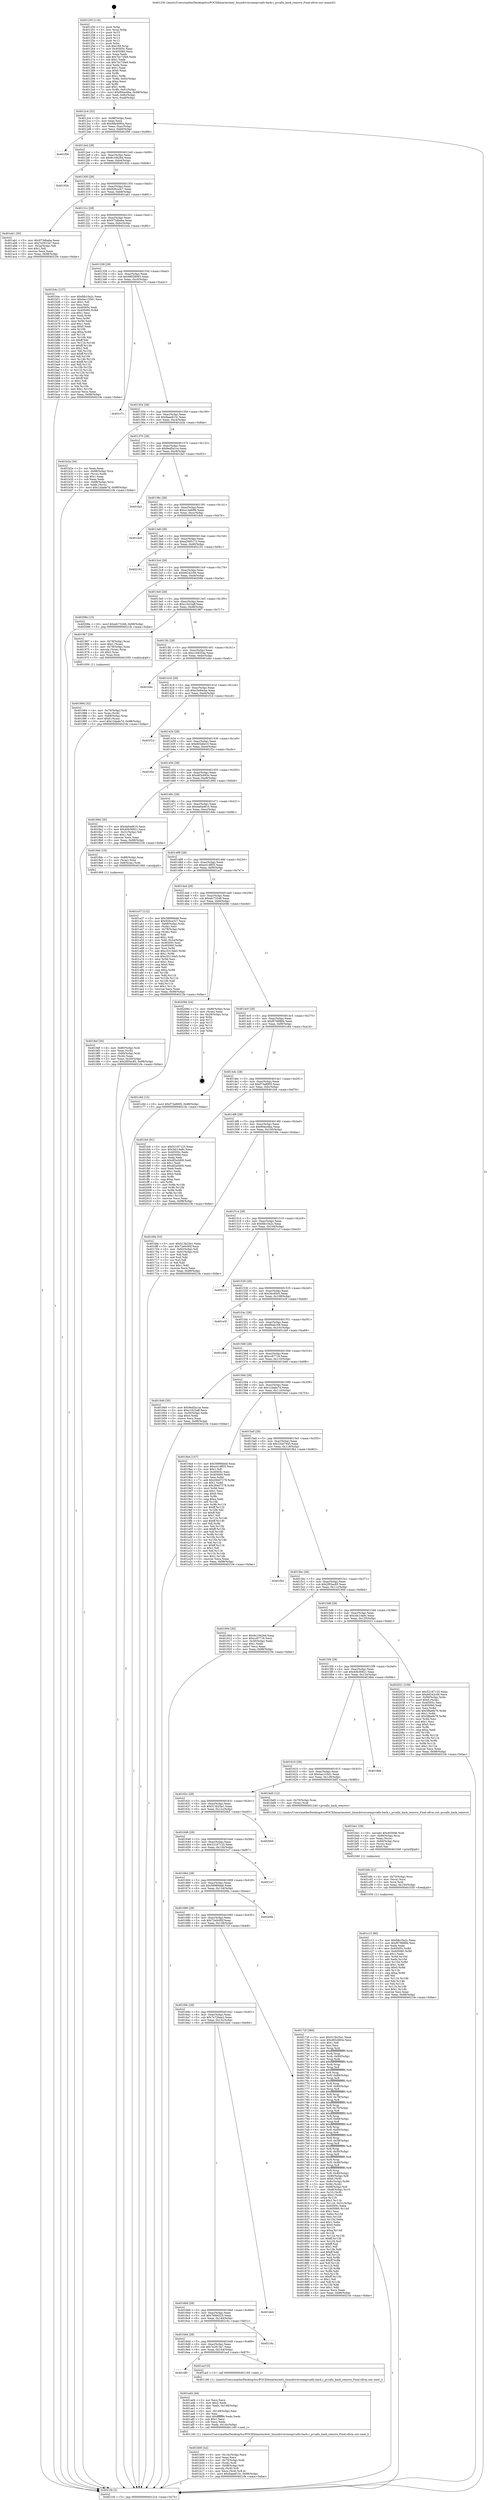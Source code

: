 digraph "0x401250" {
  label = "0x401250 (/mnt/c/Users/mathe/Desktop/tcc/POCII/binaries/extr_linuxdriversxenpvcalls-back.c_pvcalls_back_remove_Final-ollvm.out::main(0))"
  labelloc = "t"
  node[shape=record]

  Entry [label="",width=0.3,height=0.3,shape=circle,fillcolor=black,style=filled]
  "0x4012c4" [label="{
     0x4012c4 [32]\l
     | [instrs]\l
     &nbsp;&nbsp;0x4012c4 \<+6\>: mov -0x98(%rbp),%eax\l
     &nbsp;&nbsp;0x4012ca \<+2\>: mov %eax,%ecx\l
     &nbsp;&nbsp;0x4012cc \<+6\>: sub $0x88a4695a,%ecx\l
     &nbsp;&nbsp;0x4012d2 \<+6\>: mov %eax,-0xac(%rbp)\l
     &nbsp;&nbsp;0x4012d8 \<+6\>: mov %ecx,-0xb0(%rbp)\l
     &nbsp;&nbsp;0x4012de \<+6\>: je 0000000000401f56 \<main+0xd06\>\l
  }"]
  "0x401f56" [label="{
     0x401f56\l
  }", style=dashed]
  "0x4012e4" [label="{
     0x4012e4 [28]\l
     | [instrs]\l
     &nbsp;&nbsp;0x4012e4 \<+5\>: jmp 00000000004012e9 \<main+0x99\>\l
     &nbsp;&nbsp;0x4012e9 \<+6\>: mov -0xac(%rbp),%eax\l
     &nbsp;&nbsp;0x4012ef \<+5\>: sub $0x8c10b26d,%eax\l
     &nbsp;&nbsp;0x4012f4 \<+6\>: mov %eax,-0xb4(%rbp)\l
     &nbsp;&nbsp;0x4012fa \<+6\>: je 000000000040192b \<main+0x6db\>\l
  }"]
  Exit [label="",width=0.3,height=0.3,shape=circle,fillcolor=black,style=filled,peripheries=2]
  "0x40192b" [label="{
     0x40192b\l
  }", style=dashed]
  "0x401300" [label="{
     0x401300 [28]\l
     | [instrs]\l
     &nbsp;&nbsp;0x401300 \<+5\>: jmp 0000000000401305 \<main+0xb5\>\l
     &nbsp;&nbsp;0x401305 \<+6\>: mov -0xac(%rbp),%eax\l
     &nbsp;&nbsp;0x40130b \<+5\>: sub $0x926ca3c7,%eax\l
     &nbsp;&nbsp;0x401310 \<+6\>: mov %eax,-0xb8(%rbp)\l
     &nbsp;&nbsp;0x401316 \<+6\>: je 0000000000401ab1 \<main+0x861\>\l
  }"]
  "0x401c13" [label="{
     0x401c13 [90]\l
     | [instrs]\l
     &nbsp;&nbsp;0x401c13 \<+5\>: mov $0xfdb10a2c,%eax\l
     &nbsp;&nbsp;0x401c18 \<+5\>: mov $0xf078886b,%esi\l
     &nbsp;&nbsp;0x401c1d \<+2\>: xor %edx,%edx\l
     &nbsp;&nbsp;0x401c1f \<+8\>: mov 0x40505c,%r8d\l
     &nbsp;&nbsp;0x401c27 \<+8\>: mov 0x405060,%r9d\l
     &nbsp;&nbsp;0x401c2f \<+3\>: sub $0x1,%edx\l
     &nbsp;&nbsp;0x401c32 \<+3\>: mov %r8d,%r10d\l
     &nbsp;&nbsp;0x401c35 \<+3\>: add %edx,%r10d\l
     &nbsp;&nbsp;0x401c38 \<+4\>: imul %r10d,%r8d\l
     &nbsp;&nbsp;0x401c3c \<+4\>: and $0x1,%r8d\l
     &nbsp;&nbsp;0x401c40 \<+4\>: cmp $0x0,%r8d\l
     &nbsp;&nbsp;0x401c44 \<+4\>: sete %r11b\l
     &nbsp;&nbsp;0x401c48 \<+4\>: cmp $0xa,%r9d\l
     &nbsp;&nbsp;0x401c4c \<+3\>: setl %bl\l
     &nbsp;&nbsp;0x401c4f \<+3\>: mov %r11b,%r14b\l
     &nbsp;&nbsp;0x401c52 \<+3\>: and %bl,%r14b\l
     &nbsp;&nbsp;0x401c55 \<+3\>: xor %bl,%r11b\l
     &nbsp;&nbsp;0x401c58 \<+3\>: or %r11b,%r14b\l
     &nbsp;&nbsp;0x401c5b \<+4\>: test $0x1,%r14b\l
     &nbsp;&nbsp;0x401c5f \<+3\>: cmovne %esi,%eax\l
     &nbsp;&nbsp;0x401c62 \<+6\>: mov %eax,-0x98(%rbp)\l
     &nbsp;&nbsp;0x401c68 \<+5\>: jmp 00000000004021fe \<main+0xfae\>\l
  }"]
  "0x401ab1" [label="{
     0x401ab1 [30]\l
     | [instrs]\l
     &nbsp;&nbsp;0x401ab1 \<+5\>: mov $0x973dbaba,%eax\l
     &nbsp;&nbsp;0x401ab6 \<+5\>: mov $0x7e2913a7,%ecx\l
     &nbsp;&nbsp;0x401abb \<+3\>: mov -0x2a(%rbp),%dl\l
     &nbsp;&nbsp;0x401abe \<+3\>: test $0x1,%dl\l
     &nbsp;&nbsp;0x401ac1 \<+3\>: cmovne %ecx,%eax\l
     &nbsp;&nbsp;0x401ac4 \<+6\>: mov %eax,-0x98(%rbp)\l
     &nbsp;&nbsp;0x401aca \<+5\>: jmp 00000000004021fe \<main+0xfae\>\l
  }"]
  "0x40131c" [label="{
     0x40131c [28]\l
     | [instrs]\l
     &nbsp;&nbsp;0x40131c \<+5\>: jmp 0000000000401321 \<main+0xd1\>\l
     &nbsp;&nbsp;0x401321 \<+6\>: mov -0xac(%rbp),%eax\l
     &nbsp;&nbsp;0x401327 \<+5\>: sub $0x973dbaba,%eax\l
     &nbsp;&nbsp;0x40132c \<+6\>: mov %eax,-0xbc(%rbp)\l
     &nbsp;&nbsp;0x401332 \<+6\>: je 0000000000401b4c \<main+0x8fc\>\l
  }"]
  "0x401bfe" [label="{
     0x401bfe [21]\l
     | [instrs]\l
     &nbsp;&nbsp;0x401bfe \<+4\>: mov -0x70(%rbp),%rcx\l
     &nbsp;&nbsp;0x401c02 \<+3\>: mov (%rcx),%rcx\l
     &nbsp;&nbsp;0x401c05 \<+3\>: mov %rcx,%rdi\l
     &nbsp;&nbsp;0x401c08 \<+6\>: mov %eax,-0x150(%rbp)\l
     &nbsp;&nbsp;0x401c0e \<+5\>: call 0000000000401030 \<free@plt\>\l
     | [calls]\l
     &nbsp;&nbsp;0x401030 \{1\} (unknown)\l
  }"]
  "0x401b4c" [label="{
     0x401b4c [137]\l
     | [instrs]\l
     &nbsp;&nbsp;0x401b4c \<+5\>: mov $0xfdb10a2c,%eax\l
     &nbsp;&nbsp;0x401b51 \<+5\>: mov $0x4ac155d1,%ecx\l
     &nbsp;&nbsp;0x401b56 \<+2\>: mov $0x1,%dl\l
     &nbsp;&nbsp;0x401b58 \<+2\>: xor %esi,%esi\l
     &nbsp;&nbsp;0x401b5a \<+7\>: mov 0x40505c,%edi\l
     &nbsp;&nbsp;0x401b61 \<+8\>: mov 0x405060,%r8d\l
     &nbsp;&nbsp;0x401b69 \<+3\>: sub $0x1,%esi\l
     &nbsp;&nbsp;0x401b6c \<+3\>: mov %edi,%r9d\l
     &nbsp;&nbsp;0x401b6f \<+3\>: add %esi,%r9d\l
     &nbsp;&nbsp;0x401b72 \<+4\>: imul %r9d,%edi\l
     &nbsp;&nbsp;0x401b76 \<+3\>: and $0x1,%edi\l
     &nbsp;&nbsp;0x401b79 \<+3\>: cmp $0x0,%edi\l
     &nbsp;&nbsp;0x401b7c \<+4\>: sete %r10b\l
     &nbsp;&nbsp;0x401b80 \<+4\>: cmp $0xa,%r8d\l
     &nbsp;&nbsp;0x401b84 \<+4\>: setl %r11b\l
     &nbsp;&nbsp;0x401b88 \<+3\>: mov %r10b,%bl\l
     &nbsp;&nbsp;0x401b8b \<+3\>: xor $0xff,%bl\l
     &nbsp;&nbsp;0x401b8e \<+3\>: mov %r11b,%r14b\l
     &nbsp;&nbsp;0x401b91 \<+4\>: xor $0xff,%r14b\l
     &nbsp;&nbsp;0x401b95 \<+3\>: xor $0x1,%dl\l
     &nbsp;&nbsp;0x401b98 \<+3\>: mov %bl,%r15b\l
     &nbsp;&nbsp;0x401b9b \<+4\>: and $0xff,%r15b\l
     &nbsp;&nbsp;0x401b9f \<+3\>: and %dl,%r10b\l
     &nbsp;&nbsp;0x401ba2 \<+3\>: mov %r14b,%r12b\l
     &nbsp;&nbsp;0x401ba5 \<+4\>: and $0xff,%r12b\l
     &nbsp;&nbsp;0x401ba9 \<+3\>: and %dl,%r11b\l
     &nbsp;&nbsp;0x401bac \<+3\>: or %r10b,%r15b\l
     &nbsp;&nbsp;0x401baf \<+3\>: or %r11b,%r12b\l
     &nbsp;&nbsp;0x401bb2 \<+3\>: xor %r12b,%r15b\l
     &nbsp;&nbsp;0x401bb5 \<+3\>: or %r14b,%bl\l
     &nbsp;&nbsp;0x401bb8 \<+3\>: xor $0xff,%bl\l
     &nbsp;&nbsp;0x401bbb \<+3\>: or $0x1,%dl\l
     &nbsp;&nbsp;0x401bbe \<+2\>: and %dl,%bl\l
     &nbsp;&nbsp;0x401bc0 \<+3\>: or %bl,%r15b\l
     &nbsp;&nbsp;0x401bc3 \<+4\>: test $0x1,%r15b\l
     &nbsp;&nbsp;0x401bc7 \<+3\>: cmovne %ecx,%eax\l
     &nbsp;&nbsp;0x401bca \<+6\>: mov %eax,-0x98(%rbp)\l
     &nbsp;&nbsp;0x401bd0 \<+5\>: jmp 00000000004021fe \<main+0xfae\>\l
  }"]
  "0x401338" [label="{
     0x401338 [28]\l
     | [instrs]\l
     &nbsp;&nbsp;0x401338 \<+5\>: jmp 000000000040133d \<main+0xed\>\l
     &nbsp;&nbsp;0x40133d \<+6\>: mov -0xac(%rbp),%eax\l
     &nbsp;&nbsp;0x401343 \<+5\>: sub $0x98028063,%eax\l
     &nbsp;&nbsp;0x401348 \<+6\>: mov %eax,-0xc0(%rbp)\l
     &nbsp;&nbsp;0x40134e \<+6\>: je 0000000000401c7c \<main+0xa2c\>\l
  }"]
  "0x401be1" [label="{
     0x401be1 [29]\l
     | [instrs]\l
     &nbsp;&nbsp;0x401be1 \<+10\>: movabs $0x4030d6,%rdi\l
     &nbsp;&nbsp;0x401beb \<+4\>: mov -0x60(%rbp),%rcx\l
     &nbsp;&nbsp;0x401bef \<+2\>: mov %eax,(%rcx)\l
     &nbsp;&nbsp;0x401bf1 \<+4\>: mov -0x60(%rbp),%rcx\l
     &nbsp;&nbsp;0x401bf5 \<+2\>: mov (%rcx),%esi\l
     &nbsp;&nbsp;0x401bf7 \<+2\>: mov $0x0,%al\l
     &nbsp;&nbsp;0x401bf9 \<+5\>: call 0000000000401040 \<printf@plt\>\l
     | [calls]\l
     &nbsp;&nbsp;0x401040 \{1\} (unknown)\l
  }"]
  "0x401c7c" [label="{
     0x401c7c\l
  }", style=dashed]
  "0x401354" [label="{
     0x401354 [28]\l
     | [instrs]\l
     &nbsp;&nbsp;0x401354 \<+5\>: jmp 0000000000401359 \<main+0x109\>\l
     &nbsp;&nbsp;0x401359 \<+6\>: mov -0xac(%rbp),%eax\l
     &nbsp;&nbsp;0x40135f \<+5\>: sub $0x9aae615c,%eax\l
     &nbsp;&nbsp;0x401364 \<+6\>: mov %eax,-0xc4(%rbp)\l
     &nbsp;&nbsp;0x40136a \<+6\>: je 0000000000401b2a \<main+0x8da\>\l
  }"]
  "0x401b00" [label="{
     0x401b00 [42]\l
     | [instrs]\l
     &nbsp;&nbsp;0x401b00 \<+6\>: mov -0x14c(%rbp),%ecx\l
     &nbsp;&nbsp;0x401b06 \<+3\>: imul %eax,%ecx\l
     &nbsp;&nbsp;0x401b09 \<+4\>: mov -0x70(%rbp),%rdi\l
     &nbsp;&nbsp;0x401b0d \<+3\>: mov (%rdi),%rdi\l
     &nbsp;&nbsp;0x401b10 \<+4\>: mov -0x68(%rbp),%r8\l
     &nbsp;&nbsp;0x401b14 \<+3\>: movslq (%r8),%r8\l
     &nbsp;&nbsp;0x401b17 \<+4\>: mov %ecx,(%rdi,%r8,4)\l
     &nbsp;&nbsp;0x401b1b \<+10\>: movl $0x9aae615c,-0x98(%rbp)\l
     &nbsp;&nbsp;0x401b25 \<+5\>: jmp 00000000004021fe \<main+0xfae\>\l
  }"]
  "0x401b2a" [label="{
     0x401b2a [34]\l
     | [instrs]\l
     &nbsp;&nbsp;0x401b2a \<+2\>: xor %eax,%eax\l
     &nbsp;&nbsp;0x401b2c \<+4\>: mov -0x68(%rbp),%rcx\l
     &nbsp;&nbsp;0x401b30 \<+2\>: mov (%rcx),%edx\l
     &nbsp;&nbsp;0x401b32 \<+3\>: sub $0x1,%eax\l
     &nbsp;&nbsp;0x401b35 \<+2\>: sub %eax,%edx\l
     &nbsp;&nbsp;0x401b37 \<+4\>: mov -0x68(%rbp),%rcx\l
     &nbsp;&nbsp;0x401b3b \<+2\>: mov %edx,(%rcx)\l
     &nbsp;&nbsp;0x401b3d \<+10\>: movl $0x12dade7d,-0x98(%rbp)\l
     &nbsp;&nbsp;0x401b47 \<+5\>: jmp 00000000004021fe \<main+0xfae\>\l
  }"]
  "0x401370" [label="{
     0x401370 [28]\l
     | [instrs]\l
     &nbsp;&nbsp;0x401370 \<+5\>: jmp 0000000000401375 \<main+0x125\>\l
     &nbsp;&nbsp;0x401375 \<+6\>: mov -0xac(%rbp),%eax\l
     &nbsp;&nbsp;0x40137b \<+5\>: sub $0x9ed5a1ce,%eax\l
     &nbsp;&nbsp;0x401380 \<+6\>: mov %eax,-0xc8(%rbp)\l
     &nbsp;&nbsp;0x401386 \<+6\>: je 0000000000401fa3 \<main+0xd53\>\l
  }"]
  "0x401ad4" [label="{
     0x401ad4 [44]\l
     | [instrs]\l
     &nbsp;&nbsp;0x401ad4 \<+2\>: xor %ecx,%ecx\l
     &nbsp;&nbsp;0x401ad6 \<+5\>: mov $0x2,%edx\l
     &nbsp;&nbsp;0x401adb \<+6\>: mov %edx,-0x148(%rbp)\l
     &nbsp;&nbsp;0x401ae1 \<+1\>: cltd\l
     &nbsp;&nbsp;0x401ae2 \<+6\>: mov -0x148(%rbp),%esi\l
     &nbsp;&nbsp;0x401ae8 \<+2\>: idiv %esi\l
     &nbsp;&nbsp;0x401aea \<+6\>: imul $0xfffffffe,%edx,%edx\l
     &nbsp;&nbsp;0x401af0 \<+3\>: sub $0x1,%ecx\l
     &nbsp;&nbsp;0x401af3 \<+2\>: sub %ecx,%edx\l
     &nbsp;&nbsp;0x401af5 \<+6\>: mov %edx,-0x14c(%rbp)\l
     &nbsp;&nbsp;0x401afb \<+5\>: call 0000000000401160 \<next_i\>\l
     | [calls]\l
     &nbsp;&nbsp;0x401160 \{1\} (/mnt/c/Users/mathe/Desktop/tcc/POCII/binaries/extr_linuxdriversxenpvcalls-back.c_pvcalls_back_remove_Final-ollvm.out::next_i)\l
  }"]
  "0x401fa3" [label="{
     0x401fa3\l
  }", style=dashed]
  "0x40138c" [label="{
     0x40138c [28]\l
     | [instrs]\l
     &nbsp;&nbsp;0x40138c \<+5\>: jmp 0000000000401391 \<main+0x141\>\l
     &nbsp;&nbsp;0x401391 \<+6\>: mov -0xac(%rbp),%eax\l
     &nbsp;&nbsp;0x401397 \<+5\>: sub $0xa12a60f6,%eax\l
     &nbsp;&nbsp;0x40139c \<+6\>: mov %eax,-0xcc(%rbp)\l
     &nbsp;&nbsp;0x4013a2 \<+6\>: je 0000000000401dc6 \<main+0xb76\>\l
  }"]
  "0x4016f0" [label="{
     0x4016f0\l
  }", style=dashed]
  "0x401dc6" [label="{
     0x401dc6\l
  }", style=dashed]
  "0x4013a8" [label="{
     0x4013a8 [28]\l
     | [instrs]\l
     &nbsp;&nbsp;0x4013a8 \<+5\>: jmp 00000000004013ad \<main+0x15d\>\l
     &nbsp;&nbsp;0x4013ad \<+6\>: mov -0xac(%rbp),%eax\l
     &nbsp;&nbsp;0x4013b3 \<+5\>: sub $0xa2695173,%eax\l
     &nbsp;&nbsp;0x4013b8 \<+6\>: mov %eax,-0xd0(%rbp)\l
     &nbsp;&nbsp;0x4013be \<+6\>: je 0000000000402191 \<main+0xf41\>\l
  }"]
  "0x401acf" [label="{
     0x401acf [5]\l
     | [instrs]\l
     &nbsp;&nbsp;0x401acf \<+5\>: call 0000000000401160 \<next_i\>\l
     | [calls]\l
     &nbsp;&nbsp;0x401160 \{1\} (/mnt/c/Users/mathe/Desktop/tcc/POCII/binaries/extr_linuxdriversxenpvcalls-back.c_pvcalls_back_remove_Final-ollvm.out::next_i)\l
  }"]
  "0x402191" [label="{
     0x402191\l
  }", style=dashed]
  "0x4013c4" [label="{
     0x4013c4 [28]\l
     | [instrs]\l
     &nbsp;&nbsp;0x4013c4 \<+5\>: jmp 00000000004013c9 \<main+0x179\>\l
     &nbsp;&nbsp;0x4013c9 \<+6\>: mov -0xac(%rbp),%eax\l
     &nbsp;&nbsp;0x4013cf \<+5\>: sub $0xb6242c06,%eax\l
     &nbsp;&nbsp;0x4013d4 \<+6\>: mov %eax,-0xd4(%rbp)\l
     &nbsp;&nbsp;0x4013da \<+6\>: je 000000000040208e \<main+0xe3e\>\l
  }"]
  "0x4016d4" [label="{
     0x4016d4 [28]\l
     | [instrs]\l
     &nbsp;&nbsp;0x4016d4 \<+5\>: jmp 00000000004016d9 \<main+0x489\>\l
     &nbsp;&nbsp;0x4016d9 \<+6\>: mov -0xac(%rbp),%eax\l
     &nbsp;&nbsp;0x4016df \<+5\>: sub $0x7e2913a7,%eax\l
     &nbsp;&nbsp;0x4016e4 \<+6\>: mov %eax,-0x144(%rbp)\l
     &nbsp;&nbsp;0x4016ea \<+6\>: je 0000000000401acf \<main+0x87f\>\l
  }"]
  "0x40208e" [label="{
     0x40208e [15]\l
     | [instrs]\l
     &nbsp;&nbsp;0x40208e \<+10\>: movl $0xefc73248,-0x98(%rbp)\l
     &nbsp;&nbsp;0x402098 \<+5\>: jmp 00000000004021fe \<main+0xfae\>\l
  }"]
  "0x4013e0" [label="{
     0x4013e0 [28]\l
     | [instrs]\l
     &nbsp;&nbsp;0x4013e0 \<+5\>: jmp 00000000004013e5 \<main+0x195\>\l
     &nbsp;&nbsp;0x4013e5 \<+6\>: mov -0xac(%rbp),%eax\l
     &nbsp;&nbsp;0x4013eb \<+5\>: sub $0xc1622aff,%eax\l
     &nbsp;&nbsp;0x4013f0 \<+6\>: mov %eax,-0xd8(%rbp)\l
     &nbsp;&nbsp;0x4013f6 \<+6\>: je 0000000000401967 \<main+0x717\>\l
  }"]
  "0x40216c" [label="{
     0x40216c\l
  }", style=dashed]
  "0x401967" [label="{
     0x401967 [29]\l
     | [instrs]\l
     &nbsp;&nbsp;0x401967 \<+4\>: mov -0x78(%rbp),%rax\l
     &nbsp;&nbsp;0x40196b \<+6\>: movl $0x1,(%rax)\l
     &nbsp;&nbsp;0x401971 \<+4\>: mov -0x78(%rbp),%rax\l
     &nbsp;&nbsp;0x401975 \<+3\>: movslq (%rax),%rax\l
     &nbsp;&nbsp;0x401978 \<+4\>: shl $0x2,%rax\l
     &nbsp;&nbsp;0x40197c \<+3\>: mov %rax,%rdi\l
     &nbsp;&nbsp;0x40197f \<+5\>: call 0000000000401050 \<malloc@plt\>\l
     | [calls]\l
     &nbsp;&nbsp;0x401050 \{1\} (unknown)\l
  }"]
  "0x4013fc" [label="{
     0x4013fc [28]\l
     | [instrs]\l
     &nbsp;&nbsp;0x4013fc \<+5\>: jmp 0000000000401401 \<main+0x1b1\>\l
     &nbsp;&nbsp;0x401401 \<+6\>: mov -0xac(%rbp),%eax\l
     &nbsp;&nbsp;0x401407 \<+5\>: sub $0xc194554e,%eax\l
     &nbsp;&nbsp;0x40140c \<+6\>: mov %eax,-0xdc(%rbp)\l
     &nbsp;&nbsp;0x401412 \<+6\>: je 0000000000401d4c \<main+0xafc\>\l
  }"]
  "0x4016b8" [label="{
     0x4016b8 [28]\l
     | [instrs]\l
     &nbsp;&nbsp;0x4016b8 \<+5\>: jmp 00000000004016bd \<main+0x46d\>\l
     &nbsp;&nbsp;0x4016bd \<+6\>: mov -0xac(%rbp),%eax\l
     &nbsp;&nbsp;0x4016c3 \<+5\>: sub $0x7bfdd325,%eax\l
     &nbsp;&nbsp;0x4016c8 \<+6\>: mov %eax,-0x140(%rbp)\l
     &nbsp;&nbsp;0x4016ce \<+6\>: je 000000000040216c \<main+0xf1c\>\l
  }"]
  "0x401d4c" [label="{
     0x401d4c\l
  }", style=dashed]
  "0x401418" [label="{
     0x401418 [28]\l
     | [instrs]\l
     &nbsp;&nbsp;0x401418 \<+5\>: jmp 000000000040141d \<main+0x1cd\>\l
     &nbsp;&nbsp;0x40141d \<+6\>: mov -0xac(%rbp),%eax\l
     &nbsp;&nbsp;0x401423 \<+5\>: sub $0xc5e94cbe,%eax\l
     &nbsp;&nbsp;0x401428 \<+6\>: mov %eax,-0xe0(%rbp)\l
     &nbsp;&nbsp;0x40142e \<+6\>: je 0000000000401f1d \<main+0xccd\>\l
  }"]
  "0x401de4" [label="{
     0x401de4\l
  }", style=dashed]
  "0x401f1d" [label="{
     0x401f1d\l
  }", style=dashed]
  "0x401434" [label="{
     0x401434 [28]\l
     | [instrs]\l
     &nbsp;&nbsp;0x401434 \<+5\>: jmp 0000000000401439 \<main+0x1e9\>\l
     &nbsp;&nbsp;0x401439 \<+6\>: mov -0xac(%rbp),%eax\l
     &nbsp;&nbsp;0x40143f \<+5\>: sub $0xd65a6e10,%eax\l
     &nbsp;&nbsp;0x401444 \<+6\>: mov %eax,-0xe4(%rbp)\l
     &nbsp;&nbsp;0x40144a \<+6\>: je 0000000000401f2c \<main+0xcdc\>\l
  }"]
  "0x401984" [label="{
     0x401984 [32]\l
     | [instrs]\l
     &nbsp;&nbsp;0x401984 \<+4\>: mov -0x70(%rbp),%rdi\l
     &nbsp;&nbsp;0x401988 \<+3\>: mov %rax,(%rdi)\l
     &nbsp;&nbsp;0x40198b \<+4\>: mov -0x68(%rbp),%rax\l
     &nbsp;&nbsp;0x40198f \<+6\>: movl $0x0,(%rax)\l
     &nbsp;&nbsp;0x401995 \<+10\>: movl $0x12dade7d,-0x98(%rbp)\l
     &nbsp;&nbsp;0x40199f \<+5\>: jmp 00000000004021fe \<main+0xfae\>\l
  }"]
  "0x401f2c" [label="{
     0x401f2c\l
  }", style=dashed]
  "0x401450" [label="{
     0x401450 [28]\l
     | [instrs]\l
     &nbsp;&nbsp;0x401450 \<+5\>: jmp 0000000000401455 \<main+0x205\>\l
     &nbsp;&nbsp;0x401455 \<+6\>: mov -0xac(%rbp),%eax\l
     &nbsp;&nbsp;0x40145b \<+5\>: sub $0xd83c693e,%eax\l
     &nbsp;&nbsp;0x401460 \<+6\>: mov %eax,-0xe8(%rbp)\l
     &nbsp;&nbsp;0x401466 \<+6\>: je 000000000040189d \<main+0x64d\>\l
  }"]
  "0x4018ef" [label="{
     0x4018ef [30]\l
     | [instrs]\l
     &nbsp;&nbsp;0x4018ef \<+4\>: mov -0x80(%rbp),%rdi\l
     &nbsp;&nbsp;0x4018f3 \<+2\>: mov %eax,(%rdi)\l
     &nbsp;&nbsp;0x4018f5 \<+4\>: mov -0x80(%rbp),%rdi\l
     &nbsp;&nbsp;0x4018f9 \<+2\>: mov (%rdi),%eax\l
     &nbsp;&nbsp;0x4018fb \<+3\>: mov %eax,-0x30(%rbp)\l
     &nbsp;&nbsp;0x4018fe \<+10\>: movl $0x2f05ac85,-0x98(%rbp)\l
     &nbsp;&nbsp;0x401908 \<+5\>: jmp 00000000004021fe \<main+0xfae\>\l
  }"]
  "0x40189d" [label="{
     0x40189d [30]\l
     | [instrs]\l
     &nbsp;&nbsp;0x40189d \<+5\>: mov $0xda0ad610,%eax\l
     &nbsp;&nbsp;0x4018a2 \<+5\>: mov $0x40b36921,%ecx\l
     &nbsp;&nbsp;0x4018a7 \<+3\>: mov -0x31(%rbp),%dl\l
     &nbsp;&nbsp;0x4018aa \<+3\>: test $0x1,%dl\l
     &nbsp;&nbsp;0x4018ad \<+3\>: cmovne %ecx,%eax\l
     &nbsp;&nbsp;0x4018b0 \<+6\>: mov %eax,-0x98(%rbp)\l
     &nbsp;&nbsp;0x4018b6 \<+5\>: jmp 00000000004021fe \<main+0xfae\>\l
  }"]
  "0x40146c" [label="{
     0x40146c [28]\l
     | [instrs]\l
     &nbsp;&nbsp;0x40146c \<+5\>: jmp 0000000000401471 \<main+0x221\>\l
     &nbsp;&nbsp;0x401471 \<+6\>: mov -0xac(%rbp),%eax\l
     &nbsp;&nbsp;0x401477 \<+5\>: sub $0xda0ad610,%eax\l
     &nbsp;&nbsp;0x40147c \<+6\>: mov %eax,-0xec(%rbp)\l
     &nbsp;&nbsp;0x401482 \<+6\>: je 00000000004018dc \<main+0x68c\>\l
  }"]
  "0x40169c" [label="{
     0x40169c [28]\l
     | [instrs]\l
     &nbsp;&nbsp;0x40169c \<+5\>: jmp 00000000004016a1 \<main+0x451\>\l
     &nbsp;&nbsp;0x4016a1 \<+6\>: mov -0xac(%rbp),%eax\l
     &nbsp;&nbsp;0x4016a7 \<+5\>: sub $0x7a72bea2,%eax\l
     &nbsp;&nbsp;0x4016ac \<+6\>: mov %eax,-0x13c(%rbp)\l
     &nbsp;&nbsp;0x4016b2 \<+6\>: je 0000000000401de4 \<main+0xb94\>\l
  }"]
  "0x4018dc" [label="{
     0x4018dc [19]\l
     | [instrs]\l
     &nbsp;&nbsp;0x4018dc \<+7\>: mov -0x88(%rbp),%rax\l
     &nbsp;&nbsp;0x4018e3 \<+3\>: mov (%rax),%rax\l
     &nbsp;&nbsp;0x4018e6 \<+4\>: mov 0x8(%rax),%rdi\l
     &nbsp;&nbsp;0x4018ea \<+5\>: call 0000000000401060 \<atoi@plt\>\l
     | [calls]\l
     &nbsp;&nbsp;0x401060 \{1\} (unknown)\l
  }"]
  "0x401488" [label="{
     0x401488 [28]\l
     | [instrs]\l
     &nbsp;&nbsp;0x401488 \<+5\>: jmp 000000000040148d \<main+0x23d\>\l
     &nbsp;&nbsp;0x40148d \<+6\>: mov -0xac(%rbp),%eax\l
     &nbsp;&nbsp;0x401493 \<+5\>: sub $0xe414ff35,%eax\l
     &nbsp;&nbsp;0x401498 \<+6\>: mov %eax,-0xf0(%rbp)\l
     &nbsp;&nbsp;0x40149e \<+6\>: je 0000000000401a37 \<main+0x7e7\>\l
  }"]
  "0x40172f" [label="{
     0x40172f [366]\l
     | [instrs]\l
     &nbsp;&nbsp;0x40172f \<+5\>: mov $0x513b25e1,%eax\l
     &nbsp;&nbsp;0x401734 \<+5\>: mov $0xd83c693e,%ecx\l
     &nbsp;&nbsp;0x401739 \<+2\>: mov $0x1,%dl\l
     &nbsp;&nbsp;0x40173b \<+2\>: xor %esi,%esi\l
     &nbsp;&nbsp;0x40173d \<+3\>: mov %rsp,%rdi\l
     &nbsp;&nbsp;0x401740 \<+4\>: add $0xfffffffffffffff0,%rdi\l
     &nbsp;&nbsp;0x401744 \<+3\>: mov %rdi,%rsp\l
     &nbsp;&nbsp;0x401747 \<+7\>: mov %rdi,-0x90(%rbp)\l
     &nbsp;&nbsp;0x40174e \<+3\>: mov %rsp,%rdi\l
     &nbsp;&nbsp;0x401751 \<+4\>: add $0xfffffffffffffff0,%rdi\l
     &nbsp;&nbsp;0x401755 \<+3\>: mov %rdi,%rsp\l
     &nbsp;&nbsp;0x401758 \<+3\>: mov %rsp,%r8\l
     &nbsp;&nbsp;0x40175b \<+4\>: add $0xfffffffffffffff0,%r8\l
     &nbsp;&nbsp;0x40175f \<+3\>: mov %r8,%rsp\l
     &nbsp;&nbsp;0x401762 \<+7\>: mov %r8,-0x88(%rbp)\l
     &nbsp;&nbsp;0x401769 \<+3\>: mov %rsp,%r8\l
     &nbsp;&nbsp;0x40176c \<+4\>: add $0xfffffffffffffff0,%r8\l
     &nbsp;&nbsp;0x401770 \<+3\>: mov %r8,%rsp\l
     &nbsp;&nbsp;0x401773 \<+4\>: mov %r8,-0x80(%rbp)\l
     &nbsp;&nbsp;0x401777 \<+3\>: mov %rsp,%r8\l
     &nbsp;&nbsp;0x40177a \<+4\>: add $0xfffffffffffffff0,%r8\l
     &nbsp;&nbsp;0x40177e \<+3\>: mov %r8,%rsp\l
     &nbsp;&nbsp;0x401781 \<+4\>: mov %r8,-0x78(%rbp)\l
     &nbsp;&nbsp;0x401785 \<+3\>: mov %rsp,%r8\l
     &nbsp;&nbsp;0x401788 \<+4\>: add $0xfffffffffffffff0,%r8\l
     &nbsp;&nbsp;0x40178c \<+3\>: mov %r8,%rsp\l
     &nbsp;&nbsp;0x40178f \<+4\>: mov %r8,-0x70(%rbp)\l
     &nbsp;&nbsp;0x401793 \<+3\>: mov %rsp,%r8\l
     &nbsp;&nbsp;0x401796 \<+4\>: add $0xfffffffffffffff0,%r8\l
     &nbsp;&nbsp;0x40179a \<+3\>: mov %r8,%rsp\l
     &nbsp;&nbsp;0x40179d \<+4\>: mov %r8,-0x68(%rbp)\l
     &nbsp;&nbsp;0x4017a1 \<+3\>: mov %rsp,%r8\l
     &nbsp;&nbsp;0x4017a4 \<+4\>: add $0xfffffffffffffff0,%r8\l
     &nbsp;&nbsp;0x4017a8 \<+3\>: mov %r8,%rsp\l
     &nbsp;&nbsp;0x4017ab \<+4\>: mov %r8,-0x60(%rbp)\l
     &nbsp;&nbsp;0x4017af \<+3\>: mov %rsp,%r8\l
     &nbsp;&nbsp;0x4017b2 \<+4\>: add $0xfffffffffffffff0,%r8\l
     &nbsp;&nbsp;0x4017b6 \<+3\>: mov %r8,%rsp\l
     &nbsp;&nbsp;0x4017b9 \<+4\>: mov %r8,-0x58(%rbp)\l
     &nbsp;&nbsp;0x4017bd \<+3\>: mov %rsp,%r8\l
     &nbsp;&nbsp;0x4017c0 \<+4\>: add $0xfffffffffffffff0,%r8\l
     &nbsp;&nbsp;0x4017c4 \<+3\>: mov %r8,%rsp\l
     &nbsp;&nbsp;0x4017c7 \<+4\>: mov %r8,-0x50(%rbp)\l
     &nbsp;&nbsp;0x4017cb \<+3\>: mov %rsp,%r8\l
     &nbsp;&nbsp;0x4017ce \<+4\>: add $0xfffffffffffffff0,%r8\l
     &nbsp;&nbsp;0x4017d2 \<+3\>: mov %r8,%rsp\l
     &nbsp;&nbsp;0x4017d5 \<+4\>: mov %r8,-0x48(%rbp)\l
     &nbsp;&nbsp;0x4017d9 \<+3\>: mov %rsp,%r8\l
     &nbsp;&nbsp;0x4017dc \<+4\>: add $0xfffffffffffffff0,%r8\l
     &nbsp;&nbsp;0x4017e0 \<+3\>: mov %r8,%rsp\l
     &nbsp;&nbsp;0x4017e3 \<+4\>: mov %r8,-0x40(%rbp)\l
     &nbsp;&nbsp;0x4017e7 \<+7\>: mov -0x90(%rbp),%r8\l
     &nbsp;&nbsp;0x4017ee \<+7\>: movl $0x0,(%r8)\l
     &nbsp;&nbsp;0x4017f5 \<+7\>: mov -0x9c(%rbp),%r9d\l
     &nbsp;&nbsp;0x4017fc \<+3\>: mov %r9d,(%rdi)\l
     &nbsp;&nbsp;0x4017ff \<+7\>: mov -0x88(%rbp),%r8\l
     &nbsp;&nbsp;0x401806 \<+7\>: mov -0xa8(%rbp),%r10\l
     &nbsp;&nbsp;0x40180d \<+3\>: mov %r10,(%r8)\l
     &nbsp;&nbsp;0x401810 \<+3\>: cmpl $0x2,(%rdi)\l
     &nbsp;&nbsp;0x401813 \<+4\>: setne %r11b\l
     &nbsp;&nbsp;0x401817 \<+4\>: and $0x1,%r11b\l
     &nbsp;&nbsp;0x40181b \<+4\>: mov %r11b,-0x31(%rbp)\l
     &nbsp;&nbsp;0x40181f \<+7\>: mov 0x40505c,%ebx\l
     &nbsp;&nbsp;0x401826 \<+8\>: mov 0x405060,%r14d\l
     &nbsp;&nbsp;0x40182e \<+3\>: sub $0x1,%esi\l
     &nbsp;&nbsp;0x401831 \<+3\>: mov %ebx,%r15d\l
     &nbsp;&nbsp;0x401834 \<+3\>: add %esi,%r15d\l
     &nbsp;&nbsp;0x401837 \<+4\>: imul %r15d,%ebx\l
     &nbsp;&nbsp;0x40183b \<+3\>: and $0x1,%ebx\l
     &nbsp;&nbsp;0x40183e \<+3\>: cmp $0x0,%ebx\l
     &nbsp;&nbsp;0x401841 \<+4\>: sete %r11b\l
     &nbsp;&nbsp;0x401845 \<+4\>: cmp $0xa,%r14d\l
     &nbsp;&nbsp;0x401849 \<+4\>: setl %r12b\l
     &nbsp;&nbsp;0x40184d \<+3\>: mov %r11b,%r13b\l
     &nbsp;&nbsp;0x401850 \<+4\>: xor $0xff,%r13b\l
     &nbsp;&nbsp;0x401854 \<+3\>: mov %r12b,%sil\l
     &nbsp;&nbsp;0x401857 \<+4\>: xor $0xff,%sil\l
     &nbsp;&nbsp;0x40185b \<+3\>: xor $0x1,%dl\l
     &nbsp;&nbsp;0x40185e \<+3\>: mov %r13b,%dil\l
     &nbsp;&nbsp;0x401861 \<+4\>: and $0xff,%dil\l
     &nbsp;&nbsp;0x401865 \<+3\>: and %dl,%r11b\l
     &nbsp;&nbsp;0x401868 \<+3\>: mov %sil,%r8b\l
     &nbsp;&nbsp;0x40186b \<+4\>: and $0xff,%r8b\l
     &nbsp;&nbsp;0x40186f \<+3\>: and %dl,%r12b\l
     &nbsp;&nbsp;0x401872 \<+3\>: or %r11b,%dil\l
     &nbsp;&nbsp;0x401875 \<+3\>: or %r12b,%r8b\l
     &nbsp;&nbsp;0x401878 \<+3\>: xor %r8b,%dil\l
     &nbsp;&nbsp;0x40187b \<+3\>: or %sil,%r13b\l
     &nbsp;&nbsp;0x40187e \<+4\>: xor $0xff,%r13b\l
     &nbsp;&nbsp;0x401882 \<+3\>: or $0x1,%dl\l
     &nbsp;&nbsp;0x401885 \<+3\>: and %dl,%r13b\l
     &nbsp;&nbsp;0x401888 \<+3\>: or %r13b,%dil\l
     &nbsp;&nbsp;0x40188b \<+4\>: test $0x1,%dil\l
     &nbsp;&nbsp;0x40188f \<+3\>: cmovne %ecx,%eax\l
     &nbsp;&nbsp;0x401892 \<+6\>: mov %eax,-0x98(%rbp)\l
     &nbsp;&nbsp;0x401898 \<+5\>: jmp 00000000004021fe \<main+0xfae\>\l
  }"]
  "0x401a37" [label="{
     0x401a37 [122]\l
     | [instrs]\l
     &nbsp;&nbsp;0x401a37 \<+5\>: mov $0x58989ddd,%eax\l
     &nbsp;&nbsp;0x401a3c \<+5\>: mov $0x926ca3c7,%ecx\l
     &nbsp;&nbsp;0x401a41 \<+4\>: mov -0x68(%rbp),%rdx\l
     &nbsp;&nbsp;0x401a45 \<+2\>: mov (%rdx),%esi\l
     &nbsp;&nbsp;0x401a47 \<+4\>: mov -0x78(%rbp),%rdx\l
     &nbsp;&nbsp;0x401a4b \<+2\>: cmp (%rdx),%esi\l
     &nbsp;&nbsp;0x401a4d \<+4\>: setl %dil\l
     &nbsp;&nbsp;0x401a51 \<+4\>: and $0x1,%dil\l
     &nbsp;&nbsp;0x401a55 \<+4\>: mov %dil,-0x2a(%rbp)\l
     &nbsp;&nbsp;0x401a59 \<+7\>: mov 0x40505c,%esi\l
     &nbsp;&nbsp;0x401a60 \<+8\>: mov 0x405060,%r8d\l
     &nbsp;&nbsp;0x401a68 \<+3\>: mov %esi,%r9d\l
     &nbsp;&nbsp;0x401a6b \<+7\>: add $0xc5313de5,%r9d\l
     &nbsp;&nbsp;0x401a72 \<+4\>: sub $0x1,%r9d\l
     &nbsp;&nbsp;0x401a76 \<+7\>: sub $0xc5313de5,%r9d\l
     &nbsp;&nbsp;0x401a7d \<+4\>: imul %r9d,%esi\l
     &nbsp;&nbsp;0x401a81 \<+3\>: and $0x1,%esi\l
     &nbsp;&nbsp;0x401a84 \<+3\>: cmp $0x0,%esi\l
     &nbsp;&nbsp;0x401a87 \<+4\>: sete %dil\l
     &nbsp;&nbsp;0x401a8b \<+4\>: cmp $0xa,%r8d\l
     &nbsp;&nbsp;0x401a8f \<+4\>: setl %r10b\l
     &nbsp;&nbsp;0x401a93 \<+3\>: mov %dil,%r11b\l
     &nbsp;&nbsp;0x401a96 \<+3\>: and %r10b,%r11b\l
     &nbsp;&nbsp;0x401a99 \<+3\>: xor %r10b,%dil\l
     &nbsp;&nbsp;0x401a9c \<+3\>: or %dil,%r11b\l
     &nbsp;&nbsp;0x401a9f \<+4\>: test $0x1,%r11b\l
     &nbsp;&nbsp;0x401aa3 \<+3\>: cmovne %ecx,%eax\l
     &nbsp;&nbsp;0x401aa6 \<+6\>: mov %eax,-0x98(%rbp)\l
     &nbsp;&nbsp;0x401aac \<+5\>: jmp 00000000004021fe \<main+0xfae\>\l
  }"]
  "0x4014a4" [label="{
     0x4014a4 [28]\l
     | [instrs]\l
     &nbsp;&nbsp;0x4014a4 \<+5\>: jmp 00000000004014a9 \<main+0x259\>\l
     &nbsp;&nbsp;0x4014a9 \<+6\>: mov -0xac(%rbp),%eax\l
     &nbsp;&nbsp;0x4014af \<+5\>: sub $0xefc73248,%eax\l
     &nbsp;&nbsp;0x4014b4 \<+6\>: mov %eax,-0xf4(%rbp)\l
     &nbsp;&nbsp;0x4014ba \<+6\>: je 000000000040209d \<main+0xe4d\>\l
  }"]
  "0x401680" [label="{
     0x401680 [28]\l
     | [instrs]\l
     &nbsp;&nbsp;0x401680 \<+5\>: jmp 0000000000401685 \<main+0x435\>\l
     &nbsp;&nbsp;0x401685 \<+6\>: mov -0xac(%rbp),%eax\l
     &nbsp;&nbsp;0x40168b \<+5\>: sub $0x72e0c95f,%eax\l
     &nbsp;&nbsp;0x401690 \<+6\>: mov %eax,-0x138(%rbp)\l
     &nbsp;&nbsp;0x401696 \<+6\>: je 000000000040172f \<main+0x4df\>\l
  }"]
  "0x40209d" [label="{
     0x40209d [24]\l
     | [instrs]\l
     &nbsp;&nbsp;0x40209d \<+7\>: mov -0x90(%rbp),%rax\l
     &nbsp;&nbsp;0x4020a4 \<+2\>: mov (%rax),%eax\l
     &nbsp;&nbsp;0x4020a6 \<+4\>: lea -0x28(%rbp),%rsp\l
     &nbsp;&nbsp;0x4020aa \<+1\>: pop %rbx\l
     &nbsp;&nbsp;0x4020ab \<+2\>: pop %r12\l
     &nbsp;&nbsp;0x4020ad \<+2\>: pop %r13\l
     &nbsp;&nbsp;0x4020af \<+2\>: pop %r14\l
     &nbsp;&nbsp;0x4020b1 \<+2\>: pop %r15\l
     &nbsp;&nbsp;0x4020b3 \<+1\>: pop %rbp\l
     &nbsp;&nbsp;0x4020b4 \<+1\>: ret\l
  }"]
  "0x4014c0" [label="{
     0x4014c0 [28]\l
     | [instrs]\l
     &nbsp;&nbsp;0x4014c0 \<+5\>: jmp 00000000004014c5 \<main+0x275\>\l
     &nbsp;&nbsp;0x4014c5 \<+6\>: mov -0xac(%rbp),%eax\l
     &nbsp;&nbsp;0x4014cb \<+5\>: sub $0xf078886b,%eax\l
     &nbsp;&nbsp;0x4014d0 \<+6\>: mov %eax,-0xf8(%rbp)\l
     &nbsp;&nbsp;0x4014d6 \<+6\>: je 0000000000401c6d \<main+0xa1d\>\l
  }"]
  "0x4020fa" [label="{
     0x4020fa\l
  }", style=dashed]
  "0x401c6d" [label="{
     0x401c6d [15]\l
     | [instrs]\l
     &nbsp;&nbsp;0x401c6d \<+10\>: movl $0xf73a8905,-0x98(%rbp)\l
     &nbsp;&nbsp;0x401c77 \<+5\>: jmp 00000000004021fe \<main+0xfae\>\l
  }"]
  "0x4014dc" [label="{
     0x4014dc [28]\l
     | [instrs]\l
     &nbsp;&nbsp;0x4014dc \<+5\>: jmp 00000000004014e1 \<main+0x291\>\l
     &nbsp;&nbsp;0x4014e1 \<+6\>: mov -0xac(%rbp),%eax\l
     &nbsp;&nbsp;0x4014e7 \<+5\>: sub $0xf73a8905,%eax\l
     &nbsp;&nbsp;0x4014ec \<+6\>: mov %eax,-0xfc(%rbp)\l
     &nbsp;&nbsp;0x4014f2 \<+6\>: je 0000000000401fc6 \<main+0xd76\>\l
  }"]
  "0x401664" [label="{
     0x401664 [28]\l
     | [instrs]\l
     &nbsp;&nbsp;0x401664 \<+5\>: jmp 0000000000401669 \<main+0x419\>\l
     &nbsp;&nbsp;0x401669 \<+6\>: mov -0xac(%rbp),%eax\l
     &nbsp;&nbsp;0x40166f \<+5\>: sub $0x58989ddd,%eax\l
     &nbsp;&nbsp;0x401674 \<+6\>: mov %eax,-0x134(%rbp)\l
     &nbsp;&nbsp;0x40167a \<+6\>: je 00000000004020fa \<main+0xeaa\>\l
  }"]
  "0x401fc6" [label="{
     0x401fc6 [91]\l
     | [instrs]\l
     &nbsp;&nbsp;0x401fc6 \<+5\>: mov $0x52187125,%eax\l
     &nbsp;&nbsp;0x401fcb \<+5\>: mov $0x3dc14a9c,%ecx\l
     &nbsp;&nbsp;0x401fd0 \<+7\>: mov 0x40505c,%edx\l
     &nbsp;&nbsp;0x401fd7 \<+7\>: mov 0x405060,%esi\l
     &nbsp;&nbsp;0x401fde \<+2\>: mov %edx,%edi\l
     &nbsp;&nbsp;0x401fe0 \<+6\>: add $0xdf2a5d00,%edi\l
     &nbsp;&nbsp;0x401fe6 \<+3\>: sub $0x1,%edi\l
     &nbsp;&nbsp;0x401fe9 \<+6\>: sub $0xdf2a5d00,%edi\l
     &nbsp;&nbsp;0x401fef \<+3\>: imul %edi,%edx\l
     &nbsp;&nbsp;0x401ff2 \<+3\>: and $0x1,%edx\l
     &nbsp;&nbsp;0x401ff5 \<+3\>: cmp $0x0,%edx\l
     &nbsp;&nbsp;0x401ff8 \<+4\>: sete %r8b\l
     &nbsp;&nbsp;0x401ffc \<+3\>: cmp $0xa,%esi\l
     &nbsp;&nbsp;0x401fff \<+4\>: setl %r9b\l
     &nbsp;&nbsp;0x402003 \<+3\>: mov %r8b,%r10b\l
     &nbsp;&nbsp;0x402006 \<+3\>: and %r9b,%r10b\l
     &nbsp;&nbsp;0x402009 \<+3\>: xor %r9b,%r8b\l
     &nbsp;&nbsp;0x40200c \<+3\>: or %r8b,%r10b\l
     &nbsp;&nbsp;0x40200f \<+4\>: test $0x1,%r10b\l
     &nbsp;&nbsp;0x402013 \<+3\>: cmovne %ecx,%eax\l
     &nbsp;&nbsp;0x402016 \<+6\>: mov %eax,-0x98(%rbp)\l
     &nbsp;&nbsp;0x40201c \<+5\>: jmp 00000000004021fe \<main+0xfae\>\l
  }"]
  "0x4014f8" [label="{
     0x4014f8 [28]\l
     | [instrs]\l
     &nbsp;&nbsp;0x4014f8 \<+5\>: jmp 00000000004014fd \<main+0x2ad\>\l
     &nbsp;&nbsp;0x4014fd \<+6\>: mov -0xac(%rbp),%eax\l
     &nbsp;&nbsp;0x401503 \<+5\>: sub $0xf94ac6ba,%eax\l
     &nbsp;&nbsp;0x401508 \<+6\>: mov %eax,-0x100(%rbp)\l
     &nbsp;&nbsp;0x40150e \<+6\>: je 00000000004016fa \<main+0x4aa\>\l
  }"]
  "0x4021e7" [label="{
     0x4021e7\l
  }", style=dashed]
  "0x4016fa" [label="{
     0x4016fa [53]\l
     | [instrs]\l
     &nbsp;&nbsp;0x4016fa \<+5\>: mov $0x513b25e1,%eax\l
     &nbsp;&nbsp;0x4016ff \<+5\>: mov $0x72e0c95f,%ecx\l
     &nbsp;&nbsp;0x401704 \<+6\>: mov -0x92(%rbp),%dl\l
     &nbsp;&nbsp;0x40170a \<+7\>: mov -0x91(%rbp),%sil\l
     &nbsp;&nbsp;0x401711 \<+3\>: mov %dl,%dil\l
     &nbsp;&nbsp;0x401714 \<+3\>: and %sil,%dil\l
     &nbsp;&nbsp;0x401717 \<+3\>: xor %sil,%dl\l
     &nbsp;&nbsp;0x40171a \<+3\>: or %dl,%dil\l
     &nbsp;&nbsp;0x40171d \<+4\>: test $0x1,%dil\l
     &nbsp;&nbsp;0x401721 \<+3\>: cmovne %ecx,%eax\l
     &nbsp;&nbsp;0x401724 \<+6\>: mov %eax,-0x98(%rbp)\l
     &nbsp;&nbsp;0x40172a \<+5\>: jmp 00000000004021fe \<main+0xfae\>\l
  }"]
  "0x401514" [label="{
     0x401514 [28]\l
     | [instrs]\l
     &nbsp;&nbsp;0x401514 \<+5\>: jmp 0000000000401519 \<main+0x2c9\>\l
     &nbsp;&nbsp;0x401519 \<+6\>: mov -0xac(%rbp),%eax\l
     &nbsp;&nbsp;0x40151f \<+5\>: sub $0xfdb10a2c,%eax\l
     &nbsp;&nbsp;0x401524 \<+6\>: mov %eax,-0x104(%rbp)\l
     &nbsp;&nbsp;0x40152a \<+6\>: je 000000000040211f \<main+0xecf\>\l
  }"]
  "0x4021fe" [label="{
     0x4021fe [5]\l
     | [instrs]\l
     &nbsp;&nbsp;0x4021fe \<+5\>: jmp 00000000004012c4 \<main+0x74\>\l
  }"]
  "0x401250" [label="{
     0x401250 [116]\l
     | [instrs]\l
     &nbsp;&nbsp;0x401250 \<+1\>: push %rbp\l
     &nbsp;&nbsp;0x401251 \<+3\>: mov %rsp,%rbp\l
     &nbsp;&nbsp;0x401254 \<+2\>: push %r15\l
     &nbsp;&nbsp;0x401256 \<+2\>: push %r14\l
     &nbsp;&nbsp;0x401258 \<+2\>: push %r13\l
     &nbsp;&nbsp;0x40125a \<+2\>: push %r12\l
     &nbsp;&nbsp;0x40125c \<+1\>: push %rbx\l
     &nbsp;&nbsp;0x40125d \<+7\>: sub $0x168,%rsp\l
     &nbsp;&nbsp;0x401264 \<+7\>: mov 0x40505c,%eax\l
     &nbsp;&nbsp;0x40126b \<+7\>: mov 0x405060,%ecx\l
     &nbsp;&nbsp;0x401272 \<+2\>: mov %eax,%edx\l
     &nbsp;&nbsp;0x401274 \<+6\>: add $0x7bc72fe9,%edx\l
     &nbsp;&nbsp;0x40127a \<+3\>: sub $0x1,%edx\l
     &nbsp;&nbsp;0x40127d \<+6\>: sub $0x7bc72fe9,%edx\l
     &nbsp;&nbsp;0x401283 \<+3\>: imul %edx,%eax\l
     &nbsp;&nbsp;0x401286 \<+3\>: and $0x1,%eax\l
     &nbsp;&nbsp;0x401289 \<+3\>: cmp $0x0,%eax\l
     &nbsp;&nbsp;0x40128c \<+4\>: sete %r8b\l
     &nbsp;&nbsp;0x401290 \<+4\>: and $0x1,%r8b\l
     &nbsp;&nbsp;0x401294 \<+7\>: mov %r8b,-0x92(%rbp)\l
     &nbsp;&nbsp;0x40129b \<+3\>: cmp $0xa,%ecx\l
     &nbsp;&nbsp;0x40129e \<+4\>: setl %r8b\l
     &nbsp;&nbsp;0x4012a2 \<+4\>: and $0x1,%r8b\l
     &nbsp;&nbsp;0x4012a6 \<+7\>: mov %r8b,-0x91(%rbp)\l
     &nbsp;&nbsp;0x4012ad \<+10\>: movl $0xf94ac6ba,-0x98(%rbp)\l
     &nbsp;&nbsp;0x4012b7 \<+6\>: mov %edi,-0x9c(%rbp)\l
     &nbsp;&nbsp;0x4012bd \<+7\>: mov %rsi,-0xa8(%rbp)\l
  }"]
  "0x401648" [label="{
     0x401648 [28]\l
     | [instrs]\l
     &nbsp;&nbsp;0x401648 \<+5\>: jmp 000000000040164d \<main+0x3fd\>\l
     &nbsp;&nbsp;0x40164d \<+6\>: mov -0xac(%rbp),%eax\l
     &nbsp;&nbsp;0x401653 \<+5\>: sub $0x52187125,%eax\l
     &nbsp;&nbsp;0x401658 \<+6\>: mov %eax,-0x130(%rbp)\l
     &nbsp;&nbsp;0x40165e \<+6\>: je 00000000004021e7 \<main+0xf97\>\l
  }"]
  "0x40211f" [label="{
     0x40211f\l
  }", style=dashed]
  "0x401530" [label="{
     0x401530 [28]\l
     | [instrs]\l
     &nbsp;&nbsp;0x401530 \<+5\>: jmp 0000000000401535 \<main+0x2e5\>\l
     &nbsp;&nbsp;0x401535 \<+6\>: mov -0xac(%rbp),%eax\l
     &nbsp;&nbsp;0x40153b \<+5\>: sub $0x3bc85e5,%eax\l
     &nbsp;&nbsp;0x401540 \<+6\>: mov %eax,-0x108(%rbp)\l
     &nbsp;&nbsp;0x401546 \<+6\>: je 0000000000401e3f \<main+0xbef\>\l
  }"]
  "0x4020b5" [label="{
     0x4020b5\l
  }", style=dashed]
  "0x401e3f" [label="{
     0x401e3f\l
  }", style=dashed]
  "0x40154c" [label="{
     0x40154c [28]\l
     | [instrs]\l
     &nbsp;&nbsp;0x40154c \<+5\>: jmp 0000000000401551 \<main+0x301\>\l
     &nbsp;&nbsp;0x401551 \<+6\>: mov -0xac(%rbp),%eax\l
     &nbsp;&nbsp;0x401557 \<+5\>: sub $0x8beb169,%eax\l
     &nbsp;&nbsp;0x40155c \<+6\>: mov %eax,-0x10c(%rbp)\l
     &nbsp;&nbsp;0x401562 \<+6\>: je 0000000000401cb9 \<main+0xa69\>\l
  }"]
  "0x40162c" [label="{
     0x40162c [28]\l
     | [instrs]\l
     &nbsp;&nbsp;0x40162c \<+5\>: jmp 0000000000401631 \<main+0x3e1\>\l
     &nbsp;&nbsp;0x401631 \<+6\>: mov -0xac(%rbp),%eax\l
     &nbsp;&nbsp;0x401637 \<+5\>: sub $0x513b25e1,%eax\l
     &nbsp;&nbsp;0x40163c \<+6\>: mov %eax,-0x12c(%rbp)\l
     &nbsp;&nbsp;0x401642 \<+6\>: je 00000000004020b5 \<main+0xe65\>\l
  }"]
  "0x401cb9" [label="{
     0x401cb9\l
  }", style=dashed]
  "0x401568" [label="{
     0x401568 [28]\l
     | [instrs]\l
     &nbsp;&nbsp;0x401568 \<+5\>: jmp 000000000040156d \<main+0x31d\>\l
     &nbsp;&nbsp;0x40156d \<+6\>: mov -0xac(%rbp),%eax\l
     &nbsp;&nbsp;0x401573 \<+5\>: sub $0xcc87718,%eax\l
     &nbsp;&nbsp;0x401578 \<+6\>: mov %eax,-0x110(%rbp)\l
     &nbsp;&nbsp;0x40157e \<+6\>: je 0000000000401949 \<main+0x6f9\>\l
  }"]
  "0x401bd5" [label="{
     0x401bd5 [12]\l
     | [instrs]\l
     &nbsp;&nbsp;0x401bd5 \<+4\>: mov -0x70(%rbp),%rax\l
     &nbsp;&nbsp;0x401bd9 \<+3\>: mov (%rax),%rdi\l
     &nbsp;&nbsp;0x401bdc \<+5\>: call 0000000000401240 \<pvcalls_back_remove\>\l
     | [calls]\l
     &nbsp;&nbsp;0x401240 \{1\} (/mnt/c/Users/mathe/Desktop/tcc/POCII/binaries/extr_linuxdriversxenpvcalls-back.c_pvcalls_back_remove_Final-ollvm.out::pvcalls_back_remove)\l
  }"]
  "0x401949" [label="{
     0x401949 [30]\l
     | [instrs]\l
     &nbsp;&nbsp;0x401949 \<+5\>: mov $0x9ed5a1ce,%eax\l
     &nbsp;&nbsp;0x40194e \<+5\>: mov $0xc1622aff,%ecx\l
     &nbsp;&nbsp;0x401953 \<+3\>: mov -0x30(%rbp),%edx\l
     &nbsp;&nbsp;0x401956 \<+3\>: cmp $0x0,%edx\l
     &nbsp;&nbsp;0x401959 \<+3\>: cmove %ecx,%eax\l
     &nbsp;&nbsp;0x40195c \<+6\>: mov %eax,-0x98(%rbp)\l
     &nbsp;&nbsp;0x401962 \<+5\>: jmp 00000000004021fe \<main+0xfae\>\l
  }"]
  "0x401584" [label="{
     0x401584 [28]\l
     | [instrs]\l
     &nbsp;&nbsp;0x401584 \<+5\>: jmp 0000000000401589 \<main+0x339\>\l
     &nbsp;&nbsp;0x401589 \<+6\>: mov -0xac(%rbp),%eax\l
     &nbsp;&nbsp;0x40158f \<+5\>: sub $0x12dade7d,%eax\l
     &nbsp;&nbsp;0x401594 \<+6\>: mov %eax,-0x114(%rbp)\l
     &nbsp;&nbsp;0x40159a \<+6\>: je 00000000004019a4 \<main+0x754\>\l
  }"]
  "0x401610" [label="{
     0x401610 [28]\l
     | [instrs]\l
     &nbsp;&nbsp;0x401610 \<+5\>: jmp 0000000000401615 \<main+0x3c5\>\l
     &nbsp;&nbsp;0x401615 \<+6\>: mov -0xac(%rbp),%eax\l
     &nbsp;&nbsp;0x40161b \<+5\>: sub $0x4ac155d1,%eax\l
     &nbsp;&nbsp;0x401620 \<+6\>: mov %eax,-0x128(%rbp)\l
     &nbsp;&nbsp;0x401626 \<+6\>: je 0000000000401bd5 \<main+0x985\>\l
  }"]
  "0x4019a4" [label="{
     0x4019a4 [147]\l
     | [instrs]\l
     &nbsp;&nbsp;0x4019a4 \<+5\>: mov $0x58989ddd,%eax\l
     &nbsp;&nbsp;0x4019a9 \<+5\>: mov $0xe414ff35,%ecx\l
     &nbsp;&nbsp;0x4019ae \<+2\>: mov $0x1,%dl\l
     &nbsp;&nbsp;0x4019b0 \<+7\>: mov 0x40505c,%esi\l
     &nbsp;&nbsp;0x4019b7 \<+7\>: mov 0x405060,%edi\l
     &nbsp;&nbsp;0x4019be \<+3\>: mov %esi,%r8d\l
     &nbsp;&nbsp;0x4019c1 \<+7\>: add $0x284d7278,%r8d\l
     &nbsp;&nbsp;0x4019c8 \<+4\>: sub $0x1,%r8d\l
     &nbsp;&nbsp;0x4019cc \<+7\>: sub $0x284d7278,%r8d\l
     &nbsp;&nbsp;0x4019d3 \<+4\>: imul %r8d,%esi\l
     &nbsp;&nbsp;0x4019d7 \<+3\>: and $0x1,%esi\l
     &nbsp;&nbsp;0x4019da \<+3\>: cmp $0x0,%esi\l
     &nbsp;&nbsp;0x4019dd \<+4\>: sete %r9b\l
     &nbsp;&nbsp;0x4019e1 \<+3\>: cmp $0xa,%edi\l
     &nbsp;&nbsp;0x4019e4 \<+4\>: setl %r10b\l
     &nbsp;&nbsp;0x4019e8 \<+3\>: mov %r9b,%r11b\l
     &nbsp;&nbsp;0x4019eb \<+4\>: xor $0xff,%r11b\l
     &nbsp;&nbsp;0x4019ef \<+3\>: mov %r10b,%bl\l
     &nbsp;&nbsp;0x4019f2 \<+3\>: xor $0xff,%bl\l
     &nbsp;&nbsp;0x4019f5 \<+3\>: xor $0x1,%dl\l
     &nbsp;&nbsp;0x4019f8 \<+3\>: mov %r11b,%r14b\l
     &nbsp;&nbsp;0x4019fb \<+4\>: and $0xff,%r14b\l
     &nbsp;&nbsp;0x4019ff \<+3\>: and %dl,%r9b\l
     &nbsp;&nbsp;0x401a02 \<+3\>: mov %bl,%r15b\l
     &nbsp;&nbsp;0x401a05 \<+4\>: and $0xff,%r15b\l
     &nbsp;&nbsp;0x401a09 \<+3\>: and %dl,%r10b\l
     &nbsp;&nbsp;0x401a0c \<+3\>: or %r9b,%r14b\l
     &nbsp;&nbsp;0x401a0f \<+3\>: or %r10b,%r15b\l
     &nbsp;&nbsp;0x401a12 \<+3\>: xor %r15b,%r14b\l
     &nbsp;&nbsp;0x401a15 \<+3\>: or %bl,%r11b\l
     &nbsp;&nbsp;0x401a18 \<+4\>: xor $0xff,%r11b\l
     &nbsp;&nbsp;0x401a1c \<+3\>: or $0x1,%dl\l
     &nbsp;&nbsp;0x401a1f \<+3\>: and %dl,%r11b\l
     &nbsp;&nbsp;0x401a22 \<+3\>: or %r11b,%r14b\l
     &nbsp;&nbsp;0x401a25 \<+4\>: test $0x1,%r14b\l
     &nbsp;&nbsp;0x401a29 \<+3\>: cmovne %ecx,%eax\l
     &nbsp;&nbsp;0x401a2c \<+6\>: mov %eax,-0x98(%rbp)\l
     &nbsp;&nbsp;0x401a32 \<+5\>: jmp 00000000004021fe \<main+0xfae\>\l
  }"]
  "0x4015a0" [label="{
     0x4015a0 [28]\l
     | [instrs]\l
     &nbsp;&nbsp;0x4015a0 \<+5\>: jmp 00000000004015a5 \<main+0x355\>\l
     &nbsp;&nbsp;0x4015a5 \<+6\>: mov -0xac(%rbp),%eax\l
     &nbsp;&nbsp;0x4015ab \<+5\>: sub $0x22a07445,%eax\l
     &nbsp;&nbsp;0x4015b0 \<+6\>: mov %eax,-0x118(%rbp)\l
     &nbsp;&nbsp;0x4015b6 \<+6\>: je 0000000000401fb2 \<main+0xd62\>\l
  }"]
  "0x4018bb" [label="{
     0x4018bb\l
  }", style=dashed]
  "0x401fb2" [label="{
     0x401fb2\l
  }", style=dashed]
  "0x4015bc" [label="{
     0x4015bc [28]\l
     | [instrs]\l
     &nbsp;&nbsp;0x4015bc \<+5\>: jmp 00000000004015c1 \<main+0x371\>\l
     &nbsp;&nbsp;0x4015c1 \<+6\>: mov -0xac(%rbp),%eax\l
     &nbsp;&nbsp;0x4015c7 \<+5\>: sub $0x2f05ac85,%eax\l
     &nbsp;&nbsp;0x4015cc \<+6\>: mov %eax,-0x11c(%rbp)\l
     &nbsp;&nbsp;0x4015d2 \<+6\>: je 000000000040190d \<main+0x6bd\>\l
  }"]
  "0x4015f4" [label="{
     0x4015f4 [28]\l
     | [instrs]\l
     &nbsp;&nbsp;0x4015f4 \<+5\>: jmp 00000000004015f9 \<main+0x3a9\>\l
     &nbsp;&nbsp;0x4015f9 \<+6\>: mov -0xac(%rbp),%eax\l
     &nbsp;&nbsp;0x4015ff \<+5\>: sub $0x40b36921,%eax\l
     &nbsp;&nbsp;0x401604 \<+6\>: mov %eax,-0x124(%rbp)\l
     &nbsp;&nbsp;0x40160a \<+6\>: je 00000000004018bb \<main+0x66b\>\l
  }"]
  "0x40190d" [label="{
     0x40190d [30]\l
     | [instrs]\l
     &nbsp;&nbsp;0x40190d \<+5\>: mov $0x8c10b26d,%eax\l
     &nbsp;&nbsp;0x401912 \<+5\>: mov $0xcc87718,%ecx\l
     &nbsp;&nbsp;0x401917 \<+3\>: mov -0x30(%rbp),%edx\l
     &nbsp;&nbsp;0x40191a \<+3\>: cmp $0x1,%edx\l
     &nbsp;&nbsp;0x40191d \<+3\>: cmovl %ecx,%eax\l
     &nbsp;&nbsp;0x401920 \<+6\>: mov %eax,-0x98(%rbp)\l
     &nbsp;&nbsp;0x401926 \<+5\>: jmp 00000000004021fe \<main+0xfae\>\l
  }"]
  "0x4015d8" [label="{
     0x4015d8 [28]\l
     | [instrs]\l
     &nbsp;&nbsp;0x4015d8 \<+5\>: jmp 00000000004015dd \<main+0x38d\>\l
     &nbsp;&nbsp;0x4015dd \<+6\>: mov -0xac(%rbp),%eax\l
     &nbsp;&nbsp;0x4015e3 \<+5\>: sub $0x3dc14a9c,%eax\l
     &nbsp;&nbsp;0x4015e8 \<+6\>: mov %eax,-0x120(%rbp)\l
     &nbsp;&nbsp;0x4015ee \<+6\>: je 0000000000402021 \<main+0xdd1\>\l
  }"]
  "0x402021" [label="{
     0x402021 [109]\l
     | [instrs]\l
     &nbsp;&nbsp;0x402021 \<+5\>: mov $0x52187125,%eax\l
     &nbsp;&nbsp;0x402026 \<+5\>: mov $0xb6242c06,%ecx\l
     &nbsp;&nbsp;0x40202b \<+7\>: mov -0x90(%rbp),%rdx\l
     &nbsp;&nbsp;0x402032 \<+6\>: movl $0x0,(%rdx)\l
     &nbsp;&nbsp;0x402038 \<+7\>: mov 0x40505c,%esi\l
     &nbsp;&nbsp;0x40203f \<+7\>: mov 0x405060,%edi\l
     &nbsp;&nbsp;0x402046 \<+3\>: mov %esi,%r8d\l
     &nbsp;&nbsp;0x402049 \<+7\>: add $0x5f6a6b76,%r8d\l
     &nbsp;&nbsp;0x402050 \<+4\>: sub $0x1,%r8d\l
     &nbsp;&nbsp;0x402054 \<+7\>: sub $0x5f6a6b76,%r8d\l
     &nbsp;&nbsp;0x40205b \<+4\>: imul %r8d,%esi\l
     &nbsp;&nbsp;0x40205f \<+3\>: and $0x1,%esi\l
     &nbsp;&nbsp;0x402062 \<+3\>: cmp $0x0,%esi\l
     &nbsp;&nbsp;0x402065 \<+4\>: sete %r9b\l
     &nbsp;&nbsp;0x402069 \<+3\>: cmp $0xa,%edi\l
     &nbsp;&nbsp;0x40206c \<+4\>: setl %r10b\l
     &nbsp;&nbsp;0x402070 \<+3\>: mov %r9b,%r11b\l
     &nbsp;&nbsp;0x402073 \<+3\>: and %r10b,%r11b\l
     &nbsp;&nbsp;0x402076 \<+3\>: xor %r10b,%r9b\l
     &nbsp;&nbsp;0x402079 \<+3\>: or %r9b,%r11b\l
     &nbsp;&nbsp;0x40207c \<+4\>: test $0x1,%r11b\l
     &nbsp;&nbsp;0x402080 \<+3\>: cmovne %ecx,%eax\l
     &nbsp;&nbsp;0x402083 \<+6\>: mov %eax,-0x98(%rbp)\l
     &nbsp;&nbsp;0x402089 \<+5\>: jmp 00000000004021fe \<main+0xfae\>\l
  }"]
  Entry -> "0x401250" [label=" 1"]
  "0x4012c4" -> "0x401f56" [label=" 0"]
  "0x4012c4" -> "0x4012e4" [label=" 22"]
  "0x40209d" -> Exit [label=" 1"]
  "0x4012e4" -> "0x40192b" [label=" 0"]
  "0x4012e4" -> "0x401300" [label=" 22"]
  "0x40208e" -> "0x4021fe" [label=" 1"]
  "0x401300" -> "0x401ab1" [label=" 2"]
  "0x401300" -> "0x40131c" [label=" 20"]
  "0x402021" -> "0x4021fe" [label=" 1"]
  "0x40131c" -> "0x401b4c" [label=" 1"]
  "0x40131c" -> "0x401338" [label=" 19"]
  "0x401fc6" -> "0x4021fe" [label=" 1"]
  "0x401338" -> "0x401c7c" [label=" 0"]
  "0x401338" -> "0x401354" [label=" 19"]
  "0x401c6d" -> "0x4021fe" [label=" 1"]
  "0x401354" -> "0x401b2a" [label=" 1"]
  "0x401354" -> "0x401370" [label=" 18"]
  "0x401c13" -> "0x4021fe" [label=" 1"]
  "0x401370" -> "0x401fa3" [label=" 0"]
  "0x401370" -> "0x40138c" [label=" 18"]
  "0x401bfe" -> "0x401c13" [label=" 1"]
  "0x40138c" -> "0x401dc6" [label=" 0"]
  "0x40138c" -> "0x4013a8" [label=" 18"]
  "0x401be1" -> "0x401bfe" [label=" 1"]
  "0x4013a8" -> "0x402191" [label=" 0"]
  "0x4013a8" -> "0x4013c4" [label=" 18"]
  "0x401bd5" -> "0x401be1" [label=" 1"]
  "0x4013c4" -> "0x40208e" [label=" 1"]
  "0x4013c4" -> "0x4013e0" [label=" 17"]
  "0x401b2a" -> "0x4021fe" [label=" 1"]
  "0x4013e0" -> "0x401967" [label=" 1"]
  "0x4013e0" -> "0x4013fc" [label=" 16"]
  "0x401b00" -> "0x4021fe" [label=" 1"]
  "0x4013fc" -> "0x401d4c" [label=" 0"]
  "0x4013fc" -> "0x401418" [label=" 16"]
  "0x401acf" -> "0x401ad4" [label=" 1"]
  "0x401418" -> "0x401f1d" [label=" 0"]
  "0x401418" -> "0x401434" [label=" 16"]
  "0x4016d4" -> "0x4016f0" [label=" 0"]
  "0x401434" -> "0x401f2c" [label=" 0"]
  "0x401434" -> "0x401450" [label=" 16"]
  "0x401b4c" -> "0x4021fe" [label=" 1"]
  "0x401450" -> "0x40189d" [label=" 1"]
  "0x401450" -> "0x40146c" [label=" 15"]
  "0x4016b8" -> "0x4016d4" [label=" 1"]
  "0x40146c" -> "0x4018dc" [label=" 1"]
  "0x40146c" -> "0x401488" [label=" 14"]
  "0x401ad4" -> "0x401b00" [label=" 1"]
  "0x401488" -> "0x401a37" [label=" 2"]
  "0x401488" -> "0x4014a4" [label=" 12"]
  "0x40169c" -> "0x4016b8" [label=" 1"]
  "0x4014a4" -> "0x40209d" [label=" 1"]
  "0x4014a4" -> "0x4014c0" [label=" 11"]
  "0x4016d4" -> "0x401acf" [label=" 1"]
  "0x4014c0" -> "0x401c6d" [label=" 1"]
  "0x4014c0" -> "0x4014dc" [label=" 10"]
  "0x401ab1" -> "0x4021fe" [label=" 2"]
  "0x4014dc" -> "0x401fc6" [label=" 1"]
  "0x4014dc" -> "0x4014f8" [label=" 9"]
  "0x4019a4" -> "0x4021fe" [label=" 2"]
  "0x4014f8" -> "0x4016fa" [label=" 1"]
  "0x4014f8" -> "0x401514" [label=" 8"]
  "0x4016fa" -> "0x4021fe" [label=" 1"]
  "0x401250" -> "0x4012c4" [label=" 1"]
  "0x4021fe" -> "0x4012c4" [label=" 21"]
  "0x401984" -> "0x4021fe" [label=" 1"]
  "0x401514" -> "0x40211f" [label=" 0"]
  "0x401514" -> "0x401530" [label=" 8"]
  "0x401949" -> "0x4021fe" [label=" 1"]
  "0x401530" -> "0x401e3f" [label=" 0"]
  "0x401530" -> "0x40154c" [label=" 8"]
  "0x40190d" -> "0x4021fe" [label=" 1"]
  "0x40154c" -> "0x401cb9" [label=" 0"]
  "0x40154c" -> "0x401568" [label=" 8"]
  "0x4018dc" -> "0x4018ef" [label=" 1"]
  "0x401568" -> "0x401949" [label=" 1"]
  "0x401568" -> "0x401584" [label=" 7"]
  "0x40189d" -> "0x4021fe" [label=" 1"]
  "0x401584" -> "0x4019a4" [label=" 2"]
  "0x401584" -> "0x4015a0" [label=" 5"]
  "0x4016b8" -> "0x40216c" [label=" 0"]
  "0x4015a0" -> "0x401fb2" [label=" 0"]
  "0x4015a0" -> "0x4015bc" [label=" 5"]
  "0x401680" -> "0x40169c" [label=" 1"]
  "0x4015bc" -> "0x40190d" [label=" 1"]
  "0x4015bc" -> "0x4015d8" [label=" 4"]
  "0x40169c" -> "0x401de4" [label=" 0"]
  "0x4015d8" -> "0x402021" [label=" 1"]
  "0x4015d8" -> "0x4015f4" [label=" 3"]
  "0x401680" -> "0x40172f" [label=" 1"]
  "0x4015f4" -> "0x4018bb" [label=" 0"]
  "0x4015f4" -> "0x401610" [label=" 3"]
  "0x40172f" -> "0x4021fe" [label=" 1"]
  "0x401610" -> "0x401bd5" [label=" 1"]
  "0x401610" -> "0x40162c" [label=" 2"]
  "0x4018ef" -> "0x4021fe" [label=" 1"]
  "0x40162c" -> "0x4020b5" [label=" 0"]
  "0x40162c" -> "0x401648" [label=" 2"]
  "0x401967" -> "0x401984" [label=" 1"]
  "0x401648" -> "0x4021e7" [label=" 0"]
  "0x401648" -> "0x401664" [label=" 2"]
  "0x401a37" -> "0x4021fe" [label=" 2"]
  "0x401664" -> "0x4020fa" [label=" 0"]
  "0x401664" -> "0x401680" [label=" 2"]
}
